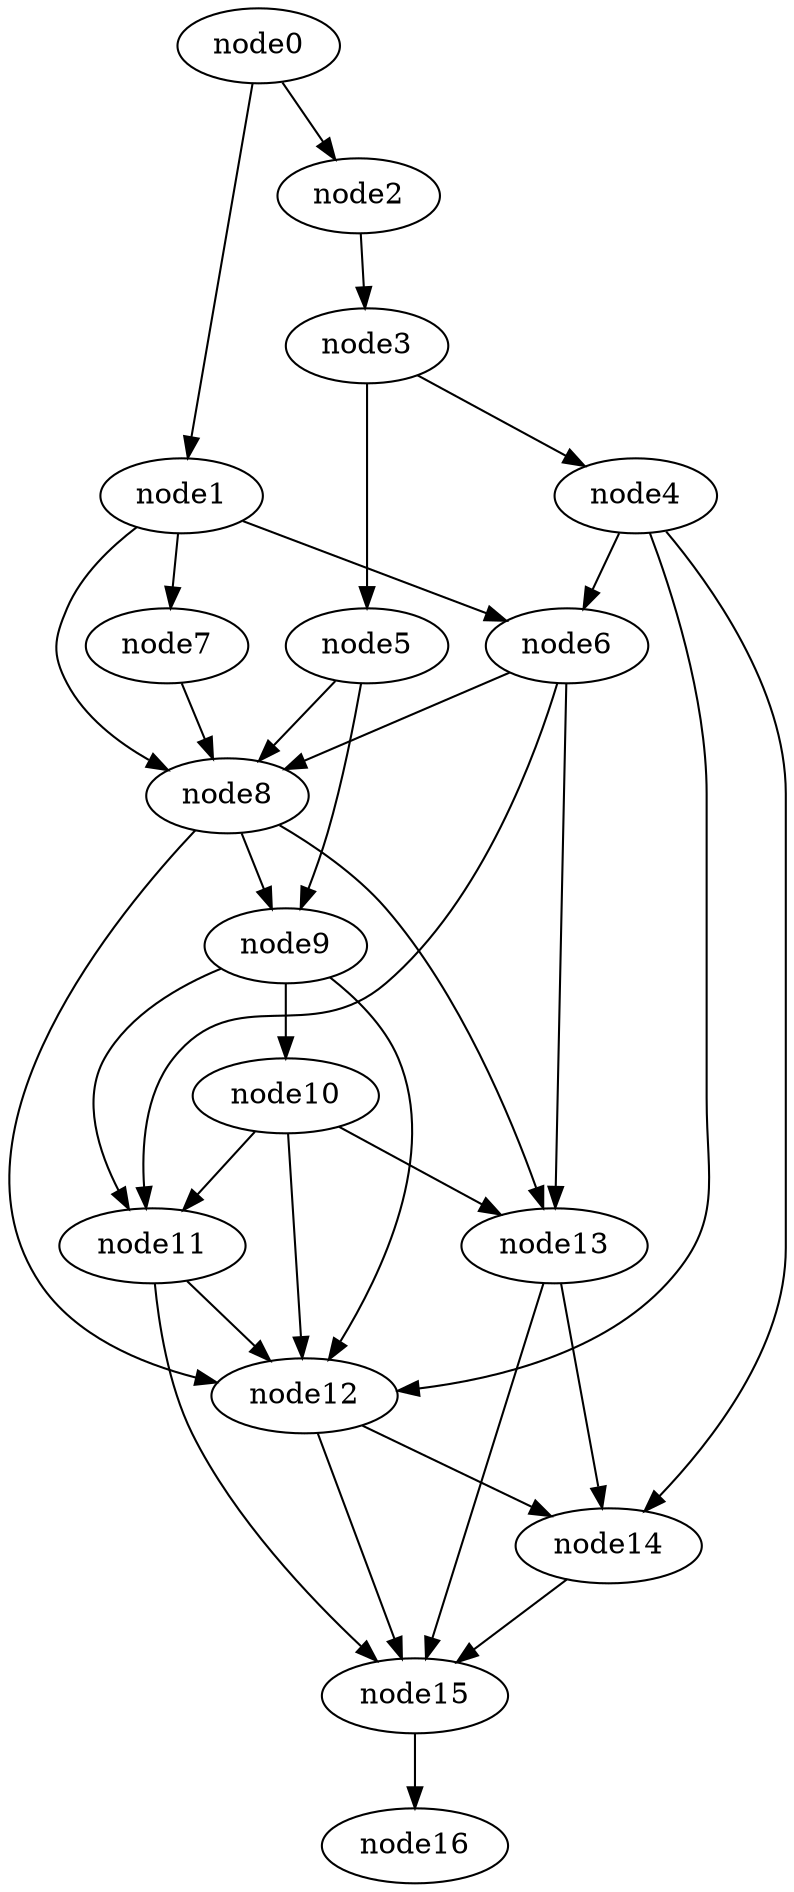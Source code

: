 digraph g{
	node16
	node15 -> node16
	node14 -> node15
	node13 -> node15
	node13 -> node14
	node12 -> node15
	node12 -> node14
	node11 -> node15
	node11 -> node12
	node10 -> node13
	node10 -> node12
	node10 -> node11
	node9 -> node12
	node9 -> node11
	node9 -> node10
	node8 -> node13
	node8 -> node12
	node8 -> node9
	node7 -> node8
	node6 -> node13
	node6 -> node11
	node6 -> node8
	node5 -> node9
	node5 -> node8
	node4 -> node14
	node4 -> node12
	node4 -> node6
	node3 -> node5
	node3 -> node4
	node2 -> node3
	node1 -> node8
	node1 -> node7
	node1 -> node6
	node0 -> node2
	node0 -> node1
}
